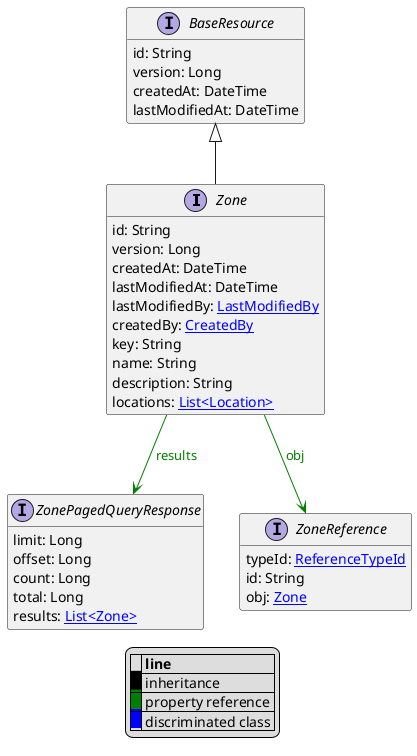 @startuml

hide empty fields
hide empty methods
legend
|= |= line |
|<back:black>   </back>| inheritance |
|<back:green>   </back>| property reference |
|<back:blue>   </back>| discriminated class |
endlegend
interface Zone [[Zone.svg]] extends BaseResource {
    id: String
    version: Long
    createdAt: DateTime
    lastModifiedAt: DateTime
    lastModifiedBy: [[LastModifiedBy.svg LastModifiedBy]]
    createdBy: [[CreatedBy.svg CreatedBy]]
    key: String
    name: String
    description: String
    locations: [[Location.svg List<Location>]]
}
interface BaseResource [[BaseResource.svg]]  {
    id: String
    version: Long
    createdAt: DateTime
    lastModifiedAt: DateTime
}


interface ZonePagedQueryResponse [[ZonePagedQueryResponse.svg]]  {
    limit: Long
    offset: Long
    count: Long
    total: Long
    results: [[Zone.svg List<Zone>]]
}
interface ZoneReference [[ZoneReference.svg]]  {
    typeId: [[ReferenceTypeId.svg ReferenceTypeId]]
    id: String
    obj: [[Zone.svg Zone]]
}

Zone --> ZonePagedQueryResponse #green;text:green : "results"
Zone --> ZoneReference #green;text:green : "obj"
@enduml
